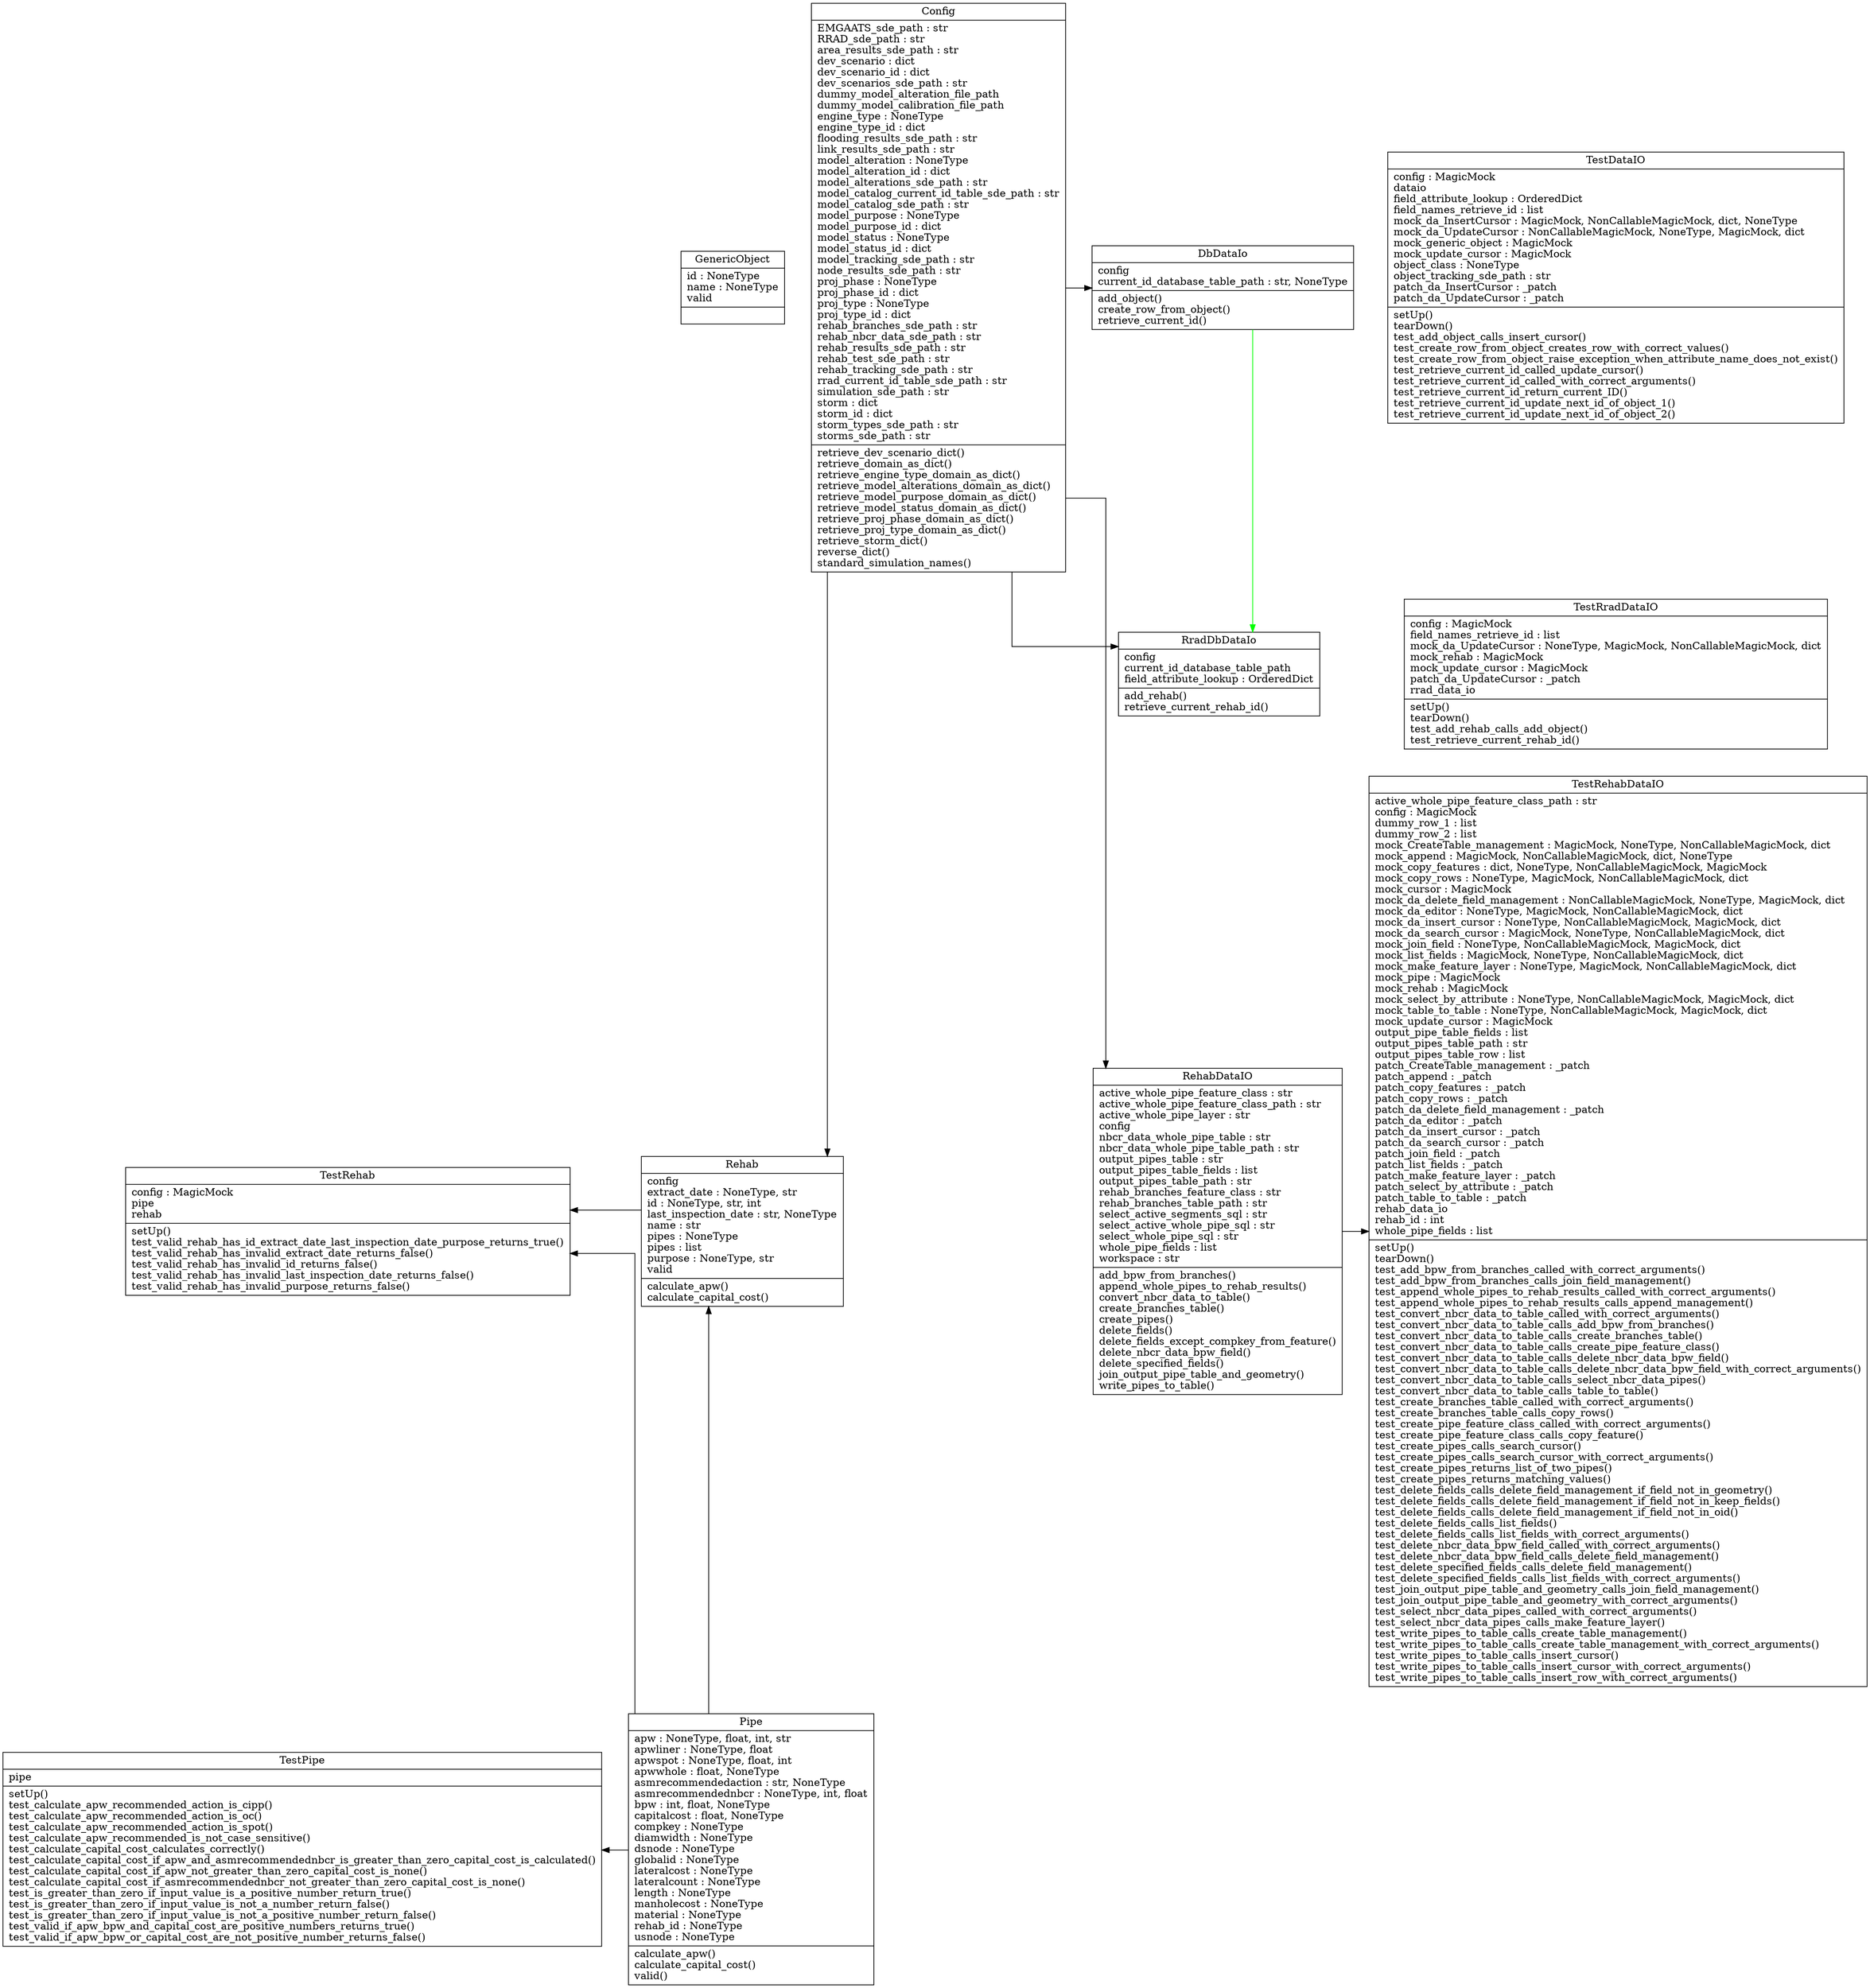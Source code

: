 digraph "classes" {
charset="utf-8"
nodesep=0.5;
rankdir="TB";
edge [ constraint=False ];
splines="ortho";
"Config" [label="{Config|EMGAATS_sde_path : str\lRRAD_sde_path : str\larea_results_sde_path : str\ldev_scenario : dict\ldev_scenario_id : dict\ldev_scenarios_sde_path : str\ldummy_model_alteration_file_path\ldummy_model_calibration_file_path\lengine_type : NoneType\lengine_type_id : dict\lflooding_results_sde_path : str\llink_results_sde_path : str\lmodel_alteration : NoneType\lmodel_alteration_id : dict\lmodel_alterations_sde_path : str\lmodel_catalog_current_id_table_sde_path : str\lmodel_catalog_sde_path : str\lmodel_purpose : NoneType\lmodel_purpose_id : dict\lmodel_status : NoneType\lmodel_status_id : dict\lmodel_tracking_sde_path : str\lnode_results_sde_path : str\lproj_phase : NoneType\lproj_phase_id : dict\lproj_type : NoneType\lproj_type_id : dict\lrehab_branches_sde_path : str\lrehab_nbcr_data_sde_path : str\lrehab_results_sde_path : str\lrehab_test_sde_path : str\lrehab_tracking_sde_path : str\lrrad_current_id_table_sde_path : str\lsimulation_sde_path : str\lstorm : dict\lstorm_id : dict\lstorm_types_sde_path : str\lstorms_sde_path : str\l|retrieve_dev_scenario_dict()\lretrieve_domain_as_dict()\lretrieve_engine_type_domain_as_dict()\lretrieve_model_alterations_domain_as_dict()\lretrieve_model_purpose_domain_as_dict()\lretrieve_model_status_domain_as_dict()\lretrieve_proj_phase_domain_as_dict()\lretrieve_proj_type_domain_as_dict()\lretrieve_storm_dict()\lreverse_dict()\lstandard_simulation_names()\l}", shape="record"];
"DbDataIo" [label="{DbDataIo|config\lcurrent_id_database_table_path : str, NoneType\l|add_object()\lcreate_row_from_object()\lretrieve_current_id()\l}", shape="record"];
"GenericObject" [label="{GenericObject|id : NoneType\lname : NoneType\lvalid\l|}", shape="record"];
"Pipe" [label="{Pipe|apw : NoneType, float, int, str\lapwliner : NoneType, float\lapwspot : NoneType, float, int\lapwwhole : float, NoneType\lasmrecommendedaction : str, NoneType\lasmrecommendednbcr : NoneType, int, float\lbpw : int, float, NoneType\lcapitalcost : float, NoneType\lcompkey : NoneType\ldiamwidth : NoneType\ldsnode : NoneType\lglobalid : NoneType\llateralcost : NoneType\llateralcount : NoneType\llength : NoneType\lmanholecost : NoneType\lmaterial : NoneType\lrehab_id : NoneType\lusnode : NoneType\l|calculate_apw()\lcalculate_capital_cost()\lvalid()\l}", shape="record"];
"Rehab" [label="{Rehab|config\lextract_date : NoneType, str\lid : NoneType, str, int\llast_inspection_date : str, NoneType\lname : str\lpipes : NoneType\lpipes : list\lpurpose : NoneType, str\lvalid\l|calculate_apw()\lcalculate_capital_cost()\l}", shape="record"];
"RehabDataIO" [label="{RehabDataIO|active_whole_pipe_feature_class : str\lactive_whole_pipe_feature_class_path : str\lactive_whole_pipe_layer : str\lconfig\lnbcr_data_whole_pipe_table : str\lnbcr_data_whole_pipe_table_path : str\loutput_pipes_table : str\loutput_pipes_table_fields : list\loutput_pipes_table_path : str\lrehab_branches_feature_class : str\lrehab_branches_table_path : str\lselect_active_segments_sql : str\lselect_active_whole_pipe_sql : str\lselect_whole_pipe_sql : str\lwhole_pipe_fields : list\lworkspace : str\l|add_bpw_from_branches()\lappend_whole_pipes_to_rehab_results()\lconvert_nbcr_data_to_table()\lcreate_branches_table()\lcreate_pipes()\ldelete_fields()\ldelete_fields_except_compkey_from_feature()\ldelete_nbcr_data_bpw_field()\ldelete_specified_fields()\ljoin_output_pipe_table_and_geometry()\lwrite_pipes_to_table()\l}", shape="record"];
"RradDbDataIo" [label="{RradDbDataIo|config\lcurrent_id_database_table_path\lfield_attribute_lookup : OrderedDict\l|add_rehab()\lretrieve_current_rehab_id()\l}", shape="record"];
"TestDataIO" [label="{TestDataIO|config : MagicMock\ldataio\lfield_attribute_lookup : OrderedDict\lfield_names_retrieve_id : list\lmock_da_InsertCursor : MagicMock, NonCallableMagicMock, dict, NoneType\lmock_da_UpdateCursor : NonCallableMagicMock, NoneType, MagicMock, dict\lmock_generic_object : MagicMock\lmock_update_cursor : MagicMock\lobject_class : NoneType\lobject_tracking_sde_path : str\lpatch_da_InsertCursor : _patch\lpatch_da_UpdateCursor : _patch\l|setUp()\ltearDown()\ltest_add_object_calls_insert_cursor()\ltest_create_row_from_object_creates_row_with_correct_values()\ltest_create_row_from_object_raise_exception_when_attribute_name_does_not_exist()\ltest_retrieve_current_id_called_update_cursor()\ltest_retrieve_current_id_called_with_correct_arguments()\ltest_retrieve_current_id_return_current_ID()\ltest_retrieve_current_id_update_next_id_of_object_1()\ltest_retrieve_current_id_update_next_id_of_object_2()\l}", shape="record"];
"TestPipe" [label="{TestPipe|pipe\l|setUp()\ltest_calculate_apw_recommended_action_is_cipp()\ltest_calculate_apw_recommended_action_is_oc()\ltest_calculate_apw_recommended_action_is_spot()\ltest_calculate_apw_recommended_is_not_case_sensitive()\ltest_calculate_capital_cost_calculates_correctly()\ltest_calculate_capital_cost_if_apw_and_asmrecommendednbcr_is_greater_than_zero_capital_cost_is_calculated()\ltest_calculate_capital_cost_if_apw_not_greater_than_zero_capital_cost_is_none()\ltest_calculate_capital_cost_if_asmrecommendednbcr_not_greater_than_zero_capital_cost_is_none()\ltest_is_greater_than_zero_if_input_value_is_a_positive_number_return_true()\ltest_is_greater_than_zero_if_input_value_is_not_a_number_return_false()\ltest_is_greater_than_zero_if_input_value_is_not_a_positive_number_return_false()\ltest_valid_if_apw_bpw_and_capital_cost_are_positive_numbers_returns_true()\ltest_valid_if_apw_bpw_or_capital_cost_are_not_positive_number_returns_false()\l}", shape="record"];
"TestRehab" [label="{TestRehab|config : MagicMock\lpipe\lrehab\l|setUp()\ltest_valid_rehab_has_id_extract_date_last_inspection_date_purpose_returns_true()\ltest_valid_rehab_has_invalid_extract_date_returns_false()\ltest_valid_rehab_has_invalid_id_returns_false()\ltest_valid_rehab_has_invalid_last_inspection_date_returns_false()\ltest_valid_rehab_has_invalid_purpose_returns_false()\l}", shape="record"];
"TestRehabDataIO" [label="{TestRehabDataIO|active_whole_pipe_feature_class_path : str\lconfig : MagicMock\ldummy_row_1 : list\ldummy_row_2 : list\lmock_CreateTable_management : MagicMock, NoneType, NonCallableMagicMock, dict\lmock_append : MagicMock, NonCallableMagicMock, dict, NoneType\lmock_copy_features : dict, NoneType, NonCallableMagicMock, MagicMock\lmock_copy_rows : NoneType, MagicMock, NonCallableMagicMock, dict\lmock_cursor : MagicMock\lmock_da_delete_field_management : NonCallableMagicMock, NoneType, MagicMock, dict\lmock_da_editor : NoneType, MagicMock, NonCallableMagicMock, dict\lmock_da_insert_cursor : NoneType, NonCallableMagicMock, MagicMock, dict\lmock_da_search_cursor : MagicMock, NoneType, NonCallableMagicMock, dict\lmock_join_field : NoneType, NonCallableMagicMock, MagicMock, dict\lmock_list_fields : MagicMock, NoneType, NonCallableMagicMock, dict\lmock_make_feature_layer : NoneType, MagicMock, NonCallableMagicMock, dict\lmock_pipe : MagicMock\lmock_rehab : MagicMock\lmock_select_by_attribute : NoneType, NonCallableMagicMock, MagicMock, dict\lmock_table_to_table : NoneType, NonCallableMagicMock, MagicMock, dict\lmock_update_cursor : MagicMock\loutput_pipe_table_fields : list\loutput_pipes_table_path : str\loutput_pipes_table_row : list\lpatch_CreateTable_management : _patch\lpatch_append : _patch\lpatch_copy_features : _patch\lpatch_copy_rows : _patch\lpatch_da_delete_field_management : _patch\lpatch_da_editor : _patch\lpatch_da_insert_cursor : _patch\lpatch_da_search_cursor : _patch\lpatch_join_field : _patch\lpatch_list_fields : _patch\lpatch_make_feature_layer : _patch\lpatch_select_by_attribute : _patch\lpatch_table_to_table : _patch\lrehab_data_io\lrehab_id : int\lwhole_pipe_fields : list\l|setUp()\ltearDown()\ltest_add_bpw_from_branches_called_with_correct_arguments()\ltest_add_bpw_from_branches_calls_join_field_management()\ltest_append_whole_pipes_to_rehab_results_called_with_correct_arguments()\ltest_append_whole_pipes_to_rehab_results_calls_append_management()\ltest_convert_nbcr_data_to_table_called_with_correct_arguments()\ltest_convert_nbcr_data_to_table_calls_add_bpw_from_branches()\ltest_convert_nbcr_data_to_table_calls_create_branches_table()\ltest_convert_nbcr_data_to_table_calls_create_pipe_feature_class()\ltest_convert_nbcr_data_to_table_calls_delete_nbcr_data_bpw_field()\ltest_convert_nbcr_data_to_table_calls_delete_nbcr_data_bpw_field_with_correct_arguments()\ltest_convert_nbcr_data_to_table_calls_select_nbcr_data_pipes()\ltest_convert_nbcr_data_to_table_calls_table_to_table()\ltest_create_branches_table_called_with_correct_arguments()\ltest_create_branches_table_calls_copy_rows()\ltest_create_pipe_feature_class_called_with_correct_arguments()\ltest_create_pipe_feature_class_calls_copy_feature()\ltest_create_pipes_calls_search_cursor()\ltest_create_pipes_calls_search_cursor_with_correct_arguments()\ltest_create_pipes_returns_list_of_two_pipes()\ltest_create_pipes_returns_matching_values()\ltest_delete_fields_calls_delete_field_management_if_field_not_in_geometry()\ltest_delete_fields_calls_delete_field_management_if_field_not_in_keep_fields()\ltest_delete_fields_calls_delete_field_management_if_field_not_in_oid()\ltest_delete_fields_calls_list_fields()\ltest_delete_fields_calls_list_fields_with_correct_arguments()\ltest_delete_nbcr_data_bpw_field_called_with_correct_arguments()\ltest_delete_nbcr_data_bpw_field_calls_delete_field_management()\ltest_delete_specified_fields_calls_delete_field_management()\ltest_delete_specified_fields_calls_list_fields_with_correct_arguments()\ltest_join_output_pipe_table_and_geometry_calls_join_field_management()\ltest_join_output_pipe_table_and_geometry_with_correct_arguments()\ltest_select_nbcr_data_pipes_called_with_correct_arguments()\ltest_select_nbcr_data_pipes_calls_make_feature_layer()\ltest_write_pipes_to_table_calls_create_table_management()\ltest_write_pipes_to_table_calls_create_table_management_with_correct_arguments()\ltest_write_pipes_to_table_calls_insert_cursor()\ltest_write_pipes_to_table_calls_insert_cursor_with_correct_arguments()\ltest_write_pipes_to_table_calls_insert_row_with_correct_arguments()\l}", shape="record"];
"TestRradDataIO" [label="{TestRradDataIO|config : MagicMock\lfield_names_retrieve_id : list\lmock_da_UpdateCursor : NoneType, MagicMock, NonCallableMagicMock, dict\lmock_rehab : MagicMock\lmock_update_cursor : MagicMock\lpatch_da_UpdateCursor : _patch\lrrad_data_io\l|setUp()\ltearDown()\ltest_add_rehab_calls_add_object()\ltest_retrieve_current_rehab_id()\l}", shape="record"];

"_d0" [label="_d0", shape="record" style=invis];
"_d1" [label="_d1", shape="record" style=invis];
"_d2" [label="_d2", shape="record" style=invis];
"_d3" [label="_d3", shape="record" style=invis];
"_d4" [label="_d4", shape="record" style=invis];
"_d5" [label="_d5", shape="record" style=invis];
"_d6" [label="_d6", shape="record" style=invis];
"_d7" [label="_d7", shape="record" style=invis];

{rank= tb "_d0"->"_d1"->"TestRehab"->"TestPipe" [constraint=true style=invis]};
{rank= tb "GenericObject"->"_d2"->"Rehab"->"Pipe" [constraint=true style=invis]};
{rank= tb "Config"->"_d3"->"_d4"->"_d5" [constraint=true style=invis]};
{rank= tb "DbDataIo"->"RradDbDataIo"->"RehabDataIO"->"_d6" [constraint=true style=invis]};
{rank= tb "TestDataIO"->"TestRradDataIO"->"TestRehabDataIO"->"_d7" [constraint=true style=invis]};
{rank= same _d1->_d2->_d3->RradDbDataIo->TestRradDataIO [constraint=True style=invis]};
"Config"->"DbDataIo";
"Config"->"RradDbDataIo";
"Rehab"->"TestRehab";
"Pipe"->"TestRehab";
"Config"->"Rehab";
"Pipe"->"Rehab";
"Config"->"RehabDataIO";
"RehabDataIO"->"TestRehabDataIO";
"Pipe"->"TestPipe";
"DbDataIo"->"RradDbDataIo" [color="green"];
}